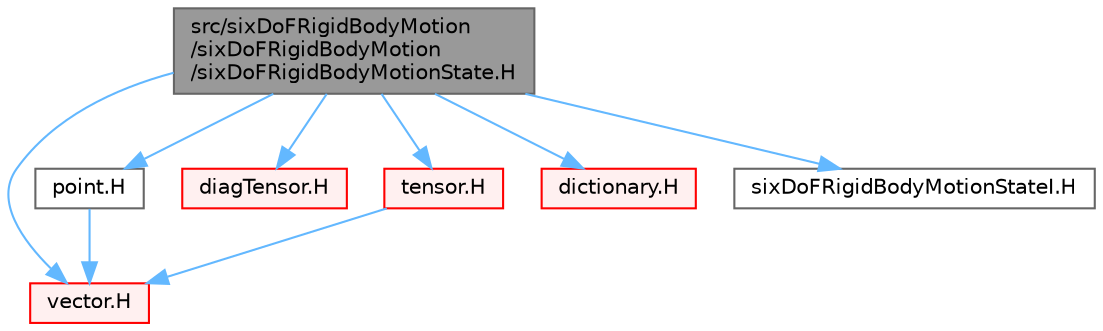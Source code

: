 digraph "src/sixDoFRigidBodyMotion/sixDoFRigidBodyMotion/sixDoFRigidBodyMotionState.H"
{
 // LATEX_PDF_SIZE
  bgcolor="transparent";
  edge [fontname=Helvetica,fontsize=10,labelfontname=Helvetica,labelfontsize=10];
  node [fontname=Helvetica,fontsize=10,shape=box,height=0.2,width=0.4];
  Node1 [id="Node000001",label="src/sixDoFRigidBodyMotion\l/sixDoFRigidBodyMotion\l/sixDoFRigidBodyMotionState.H",height=0.2,width=0.4,color="gray40", fillcolor="grey60", style="filled", fontcolor="black",tooltip=" "];
  Node1 -> Node2 [id="edge1_Node000001_Node000002",color="steelblue1",style="solid",tooltip=" "];
  Node2 [id="Node000002",label="vector.H",height=0.2,width=0.4,color="red", fillcolor="#FFF0F0", style="filled",URL="$vector_8H.html",tooltip=" "];
  Node1 -> Node79 [id="edge2_Node000001_Node000079",color="steelblue1",style="solid",tooltip=" "];
  Node79 [id="Node000079",label="point.H",height=0.2,width=0.4,color="grey40", fillcolor="white", style="filled",URL="$point_8H.html",tooltip=" "];
  Node79 -> Node2 [id="edge3_Node000079_Node000002",color="steelblue1",style="solid",tooltip=" "];
  Node1 -> Node80 [id="edge4_Node000001_Node000080",color="steelblue1",style="solid",tooltip=" "];
  Node80 [id="Node000080",label="diagTensor.H",height=0.2,width=0.4,color="red", fillcolor="#FFF0F0", style="filled",URL="$diagTensor_8H.html",tooltip=" "];
  Node1 -> Node91 [id="edge5_Node000001_Node000091",color="steelblue1",style="solid",tooltip=" "];
  Node91 [id="Node000091",label="tensor.H",height=0.2,width=0.4,color="red", fillcolor="#FFF0F0", style="filled",URL="$tensor_8H.html",tooltip=" "];
  Node91 -> Node2 [id="edge6_Node000091_Node000002",color="steelblue1",style="solid",tooltip=" "];
  Node1 -> Node98 [id="edge7_Node000001_Node000098",color="steelblue1",style="solid",tooltip=" "];
  Node98 [id="Node000098",label="dictionary.H",height=0.2,width=0.4,color="red", fillcolor="#FFF0F0", style="filled",URL="$dictionary_8H.html",tooltip=" "];
  Node1 -> Node159 [id="edge8_Node000001_Node000159",color="steelblue1",style="solid",tooltip=" "];
  Node159 [id="Node000159",label="sixDoFRigidBodyMotionStateI.H",height=0.2,width=0.4,color="grey40", fillcolor="white", style="filled",URL="$sixDoFRigidBodyMotionStateI_8H.html",tooltip=" "];
}
